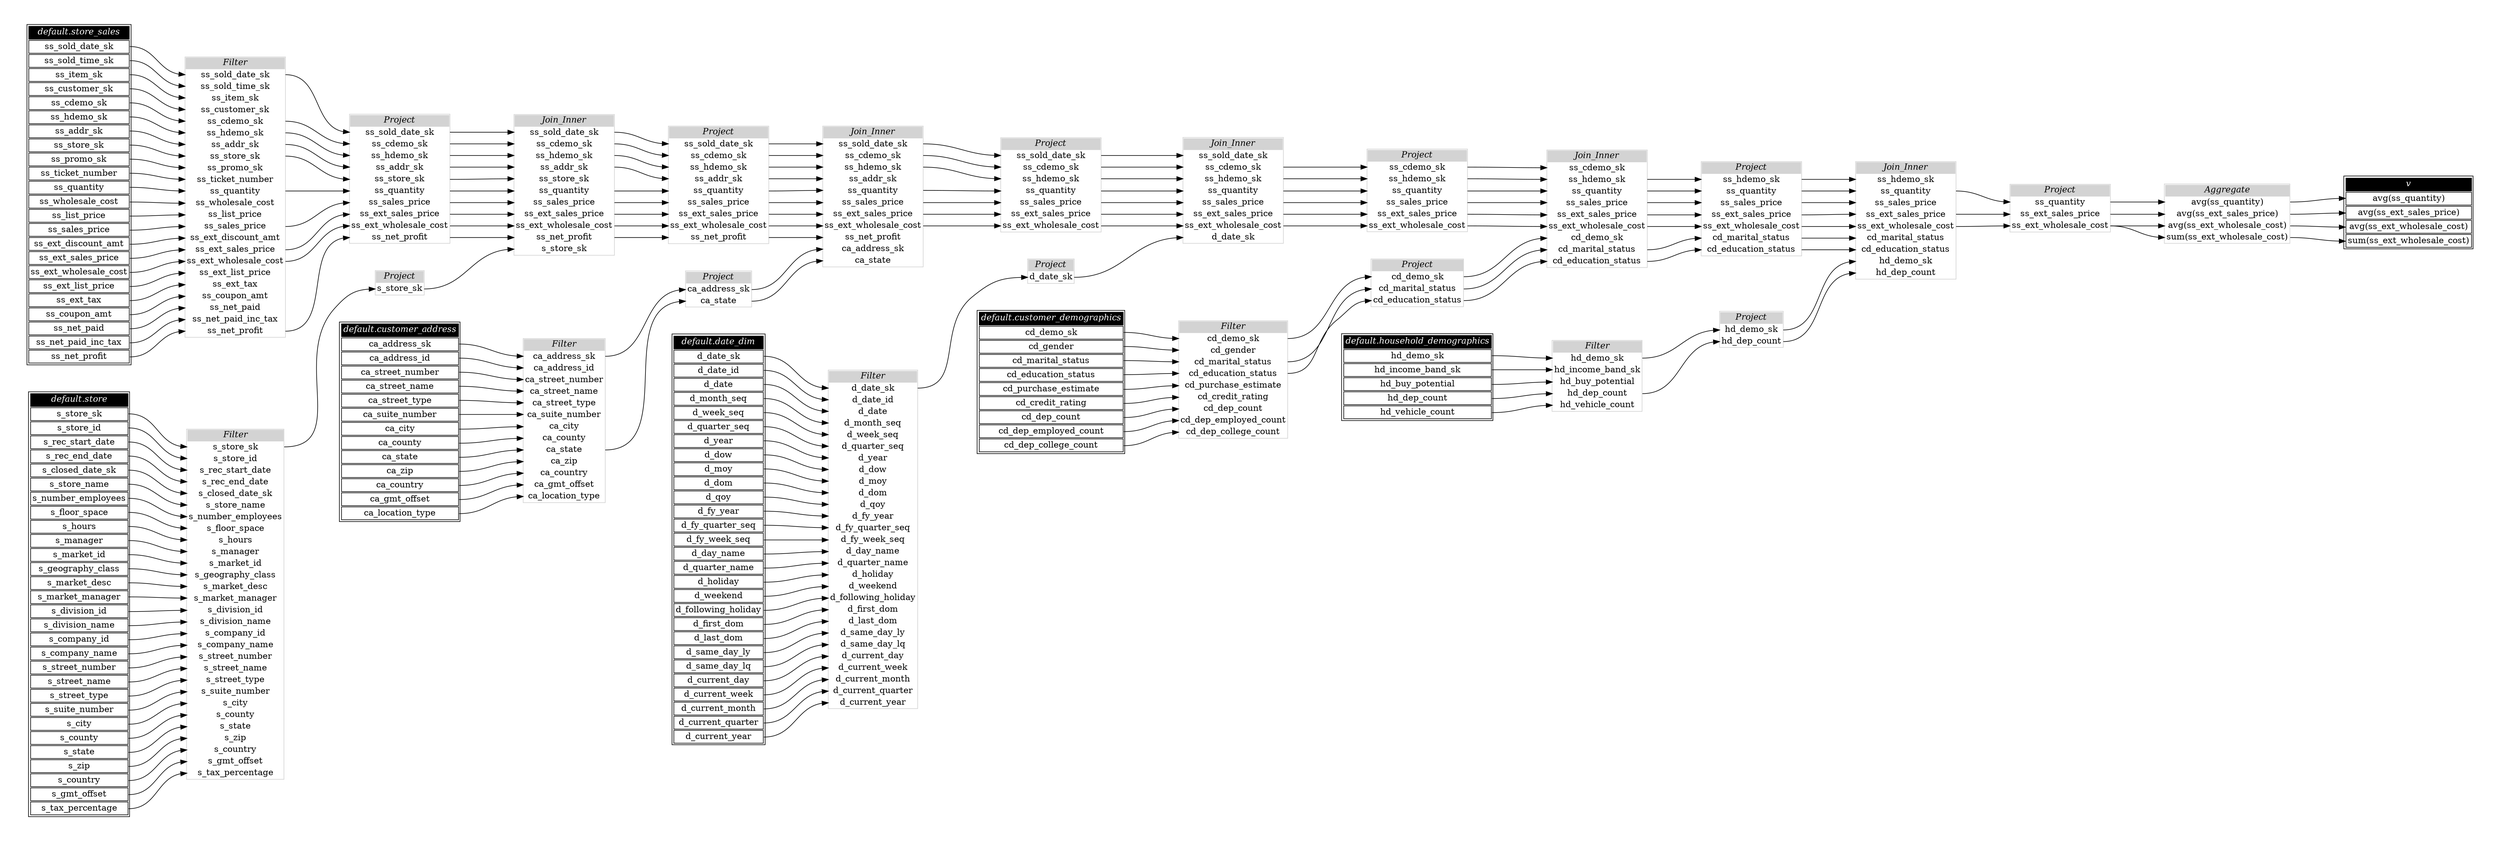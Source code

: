 // Automatically generated by TPCDSFlowTestSuite


digraph {
  graph [pad="0.5" nodesep="0.5" ranksep="1" fontname="Helvetica" rankdir=LR];
  node [shape=plaintext]

  
"Aggregate_4fe8ed6" [label=<
<table color="lightgray" border="1" cellborder="0" cellspacing="0">
  <tr><td bgcolor="lightgray" port="nodeName"><i>Aggregate</i></td></tr>
  <tr><td port="0">avg(ss_quantity)</td></tr>
<tr><td port="1">avg(ss_ext_sales_price)</td></tr>
<tr><td port="2">avg(ss_ext_wholesale_cost)</td></tr>
<tr><td port="3">sum(ss_ext_wholesale_cost)</td></tr>
</table>>];
     

"Filter_03a245e" [label=<
<table color="lightgray" border="1" cellborder="0" cellspacing="0">
  <tr><td bgcolor="lightgray" port="nodeName"><i>Filter</i></td></tr>
  <tr><td port="0">s_store_sk</td></tr>
<tr><td port="1">s_store_id</td></tr>
<tr><td port="2">s_rec_start_date</td></tr>
<tr><td port="3">s_rec_end_date</td></tr>
<tr><td port="4">s_closed_date_sk</td></tr>
<tr><td port="5">s_store_name</td></tr>
<tr><td port="6">s_number_employees</td></tr>
<tr><td port="7">s_floor_space</td></tr>
<tr><td port="8">s_hours</td></tr>
<tr><td port="9">s_manager</td></tr>
<tr><td port="10">s_market_id</td></tr>
<tr><td port="11">s_geography_class</td></tr>
<tr><td port="12">s_market_desc</td></tr>
<tr><td port="13">s_market_manager</td></tr>
<tr><td port="14">s_division_id</td></tr>
<tr><td port="15">s_division_name</td></tr>
<tr><td port="16">s_company_id</td></tr>
<tr><td port="17">s_company_name</td></tr>
<tr><td port="18">s_street_number</td></tr>
<tr><td port="19">s_street_name</td></tr>
<tr><td port="20">s_street_type</td></tr>
<tr><td port="21">s_suite_number</td></tr>
<tr><td port="22">s_city</td></tr>
<tr><td port="23">s_county</td></tr>
<tr><td port="24">s_state</td></tr>
<tr><td port="25">s_zip</td></tr>
<tr><td port="26">s_country</td></tr>
<tr><td port="27">s_gmt_offset</td></tr>
<tr><td port="28">s_tax_percentage</td></tr>
</table>>];
     

"Filter_1c937c6" [label=<
<table color="lightgray" border="1" cellborder="0" cellspacing="0">
  <tr><td bgcolor="lightgray" port="nodeName"><i>Filter</i></td></tr>
  <tr><td port="0">cd_demo_sk</td></tr>
<tr><td port="1">cd_gender</td></tr>
<tr><td port="2">cd_marital_status</td></tr>
<tr><td port="3">cd_education_status</td></tr>
<tr><td port="4">cd_purchase_estimate</td></tr>
<tr><td port="5">cd_credit_rating</td></tr>
<tr><td port="6">cd_dep_count</td></tr>
<tr><td port="7">cd_dep_employed_count</td></tr>
<tr><td port="8">cd_dep_college_count</td></tr>
</table>>];
     

"Filter_2954b8d" [label=<
<table color="lightgray" border="1" cellborder="0" cellspacing="0">
  <tr><td bgcolor="lightgray" port="nodeName"><i>Filter</i></td></tr>
  <tr><td port="0">ss_sold_date_sk</td></tr>
<tr><td port="1">ss_sold_time_sk</td></tr>
<tr><td port="2">ss_item_sk</td></tr>
<tr><td port="3">ss_customer_sk</td></tr>
<tr><td port="4">ss_cdemo_sk</td></tr>
<tr><td port="5">ss_hdemo_sk</td></tr>
<tr><td port="6">ss_addr_sk</td></tr>
<tr><td port="7">ss_store_sk</td></tr>
<tr><td port="8">ss_promo_sk</td></tr>
<tr><td port="9">ss_ticket_number</td></tr>
<tr><td port="10">ss_quantity</td></tr>
<tr><td port="11">ss_wholesale_cost</td></tr>
<tr><td port="12">ss_list_price</td></tr>
<tr><td port="13">ss_sales_price</td></tr>
<tr><td port="14">ss_ext_discount_amt</td></tr>
<tr><td port="15">ss_ext_sales_price</td></tr>
<tr><td port="16">ss_ext_wholesale_cost</td></tr>
<tr><td port="17">ss_ext_list_price</td></tr>
<tr><td port="18">ss_ext_tax</td></tr>
<tr><td port="19">ss_coupon_amt</td></tr>
<tr><td port="20">ss_net_paid</td></tr>
<tr><td port="21">ss_net_paid_inc_tax</td></tr>
<tr><td port="22">ss_net_profit</td></tr>
</table>>];
     

"Filter_2de8d31" [label=<
<table color="lightgray" border="1" cellborder="0" cellspacing="0">
  <tr><td bgcolor="lightgray" port="nodeName"><i>Filter</i></td></tr>
  <tr><td port="0">ca_address_sk</td></tr>
<tr><td port="1">ca_address_id</td></tr>
<tr><td port="2">ca_street_number</td></tr>
<tr><td port="3">ca_street_name</td></tr>
<tr><td port="4">ca_street_type</td></tr>
<tr><td port="5">ca_suite_number</td></tr>
<tr><td port="6">ca_city</td></tr>
<tr><td port="7">ca_county</td></tr>
<tr><td port="8">ca_state</td></tr>
<tr><td port="9">ca_zip</td></tr>
<tr><td port="10">ca_country</td></tr>
<tr><td port="11">ca_gmt_offset</td></tr>
<tr><td port="12">ca_location_type</td></tr>
</table>>];
     

"Filter_d6f7d6b" [label=<
<table color="lightgray" border="1" cellborder="0" cellspacing="0">
  <tr><td bgcolor="lightgray" port="nodeName"><i>Filter</i></td></tr>
  <tr><td port="0">d_date_sk</td></tr>
<tr><td port="1">d_date_id</td></tr>
<tr><td port="2">d_date</td></tr>
<tr><td port="3">d_month_seq</td></tr>
<tr><td port="4">d_week_seq</td></tr>
<tr><td port="5">d_quarter_seq</td></tr>
<tr><td port="6">d_year</td></tr>
<tr><td port="7">d_dow</td></tr>
<tr><td port="8">d_moy</td></tr>
<tr><td port="9">d_dom</td></tr>
<tr><td port="10">d_qoy</td></tr>
<tr><td port="11">d_fy_year</td></tr>
<tr><td port="12">d_fy_quarter_seq</td></tr>
<tr><td port="13">d_fy_week_seq</td></tr>
<tr><td port="14">d_day_name</td></tr>
<tr><td port="15">d_quarter_name</td></tr>
<tr><td port="16">d_holiday</td></tr>
<tr><td port="17">d_weekend</td></tr>
<tr><td port="18">d_following_holiday</td></tr>
<tr><td port="19">d_first_dom</td></tr>
<tr><td port="20">d_last_dom</td></tr>
<tr><td port="21">d_same_day_ly</td></tr>
<tr><td port="22">d_same_day_lq</td></tr>
<tr><td port="23">d_current_day</td></tr>
<tr><td port="24">d_current_week</td></tr>
<tr><td port="25">d_current_month</td></tr>
<tr><td port="26">d_current_quarter</td></tr>
<tr><td port="27">d_current_year</td></tr>
</table>>];
     

"Filter_d94a632" [label=<
<table color="lightgray" border="1" cellborder="0" cellspacing="0">
  <tr><td bgcolor="lightgray" port="nodeName"><i>Filter</i></td></tr>
  <tr><td port="0">hd_demo_sk</td></tr>
<tr><td port="1">hd_income_band_sk</td></tr>
<tr><td port="2">hd_buy_potential</td></tr>
<tr><td port="3">hd_dep_count</td></tr>
<tr><td port="4">hd_vehicle_count</td></tr>
</table>>];
     

"Join_Inner_3c968b0" [label=<
<table color="lightgray" border="1" cellborder="0" cellspacing="0">
  <tr><td bgcolor="lightgray" port="nodeName"><i>Join_Inner</i></td></tr>
  <tr><td port="0">ss_sold_date_sk</td></tr>
<tr><td port="1">ss_cdemo_sk</td></tr>
<tr><td port="2">ss_hdemo_sk</td></tr>
<tr><td port="3">ss_quantity</td></tr>
<tr><td port="4">ss_sales_price</td></tr>
<tr><td port="5">ss_ext_sales_price</td></tr>
<tr><td port="6">ss_ext_wholesale_cost</td></tr>
<tr><td port="7">d_date_sk</td></tr>
</table>>];
     

"Join_Inner_627352d" [label=<
<table color="lightgray" border="1" cellborder="0" cellspacing="0">
  <tr><td bgcolor="lightgray" port="nodeName"><i>Join_Inner</i></td></tr>
  <tr><td port="0">ss_sold_date_sk</td></tr>
<tr><td port="1">ss_cdemo_sk</td></tr>
<tr><td port="2">ss_hdemo_sk</td></tr>
<tr><td port="3">ss_addr_sk</td></tr>
<tr><td port="4">ss_store_sk</td></tr>
<tr><td port="5">ss_quantity</td></tr>
<tr><td port="6">ss_sales_price</td></tr>
<tr><td port="7">ss_ext_sales_price</td></tr>
<tr><td port="8">ss_ext_wholesale_cost</td></tr>
<tr><td port="9">ss_net_profit</td></tr>
<tr><td port="10">s_store_sk</td></tr>
</table>>];
     

"Join_Inner_6b334dd" [label=<
<table color="lightgray" border="1" cellborder="0" cellspacing="0">
  <tr><td bgcolor="lightgray" port="nodeName"><i>Join_Inner</i></td></tr>
  <tr><td port="0">ss_cdemo_sk</td></tr>
<tr><td port="1">ss_hdemo_sk</td></tr>
<tr><td port="2">ss_quantity</td></tr>
<tr><td port="3">ss_sales_price</td></tr>
<tr><td port="4">ss_ext_sales_price</td></tr>
<tr><td port="5">ss_ext_wholesale_cost</td></tr>
<tr><td port="6">cd_demo_sk</td></tr>
<tr><td port="7">cd_marital_status</td></tr>
<tr><td port="8">cd_education_status</td></tr>
</table>>];
     

"Join_Inner_71e9e6c" [label=<
<table color="lightgray" border="1" cellborder="0" cellspacing="0">
  <tr><td bgcolor="lightgray" port="nodeName"><i>Join_Inner</i></td></tr>
  <tr><td port="0">ss_sold_date_sk</td></tr>
<tr><td port="1">ss_cdemo_sk</td></tr>
<tr><td port="2">ss_hdemo_sk</td></tr>
<tr><td port="3">ss_addr_sk</td></tr>
<tr><td port="4">ss_quantity</td></tr>
<tr><td port="5">ss_sales_price</td></tr>
<tr><td port="6">ss_ext_sales_price</td></tr>
<tr><td port="7">ss_ext_wholesale_cost</td></tr>
<tr><td port="8">ss_net_profit</td></tr>
<tr><td port="9">ca_address_sk</td></tr>
<tr><td port="10">ca_state</td></tr>
</table>>];
     

"Join_Inner_9be5400" [label=<
<table color="lightgray" border="1" cellborder="0" cellspacing="0">
  <tr><td bgcolor="lightgray" port="nodeName"><i>Join_Inner</i></td></tr>
  <tr><td port="0">ss_hdemo_sk</td></tr>
<tr><td port="1">ss_quantity</td></tr>
<tr><td port="2">ss_sales_price</td></tr>
<tr><td port="3">ss_ext_sales_price</td></tr>
<tr><td port="4">ss_ext_wholesale_cost</td></tr>
<tr><td port="5">cd_marital_status</td></tr>
<tr><td port="6">cd_education_status</td></tr>
<tr><td port="7">hd_demo_sk</td></tr>
<tr><td port="8">hd_dep_count</td></tr>
</table>>];
     

"Project_062d167" [label=<
<table color="lightgray" border="1" cellborder="0" cellspacing="0">
  <tr><td bgcolor="lightgray" port="nodeName"><i>Project</i></td></tr>
  <tr><td port="0">ss_sold_date_sk</td></tr>
<tr><td port="1">ss_cdemo_sk</td></tr>
<tr><td port="2">ss_hdemo_sk</td></tr>
<tr><td port="3">ss_addr_sk</td></tr>
<tr><td port="4">ss_store_sk</td></tr>
<tr><td port="5">ss_quantity</td></tr>
<tr><td port="6">ss_sales_price</td></tr>
<tr><td port="7">ss_ext_sales_price</td></tr>
<tr><td port="8">ss_ext_wholesale_cost</td></tr>
<tr><td port="9">ss_net_profit</td></tr>
</table>>];
     

"Project_0e15ca3" [label=<
<table color="lightgray" border="1" cellborder="0" cellspacing="0">
  <tr><td bgcolor="lightgray" port="nodeName"><i>Project</i></td></tr>
  <tr><td port="0">ss_sold_date_sk</td></tr>
<tr><td port="1">ss_cdemo_sk</td></tr>
<tr><td port="2">ss_hdemo_sk</td></tr>
<tr><td port="3">ss_addr_sk</td></tr>
<tr><td port="4">ss_quantity</td></tr>
<tr><td port="5">ss_sales_price</td></tr>
<tr><td port="6">ss_ext_sales_price</td></tr>
<tr><td port="7">ss_ext_wholesale_cost</td></tr>
<tr><td port="8">ss_net_profit</td></tr>
</table>>];
     

"Project_24c1556" [label=<
<table color="lightgray" border="1" cellborder="0" cellspacing="0">
  <tr><td bgcolor="lightgray" port="nodeName"><i>Project</i></td></tr>
  <tr><td port="0">d_date_sk</td></tr>
</table>>];
     

"Project_2f62b59" [label=<
<table color="lightgray" border="1" cellborder="0" cellspacing="0">
  <tr><td bgcolor="lightgray" port="nodeName"><i>Project</i></td></tr>
  <tr><td port="0">cd_demo_sk</td></tr>
<tr><td port="1">cd_marital_status</td></tr>
<tr><td port="2">cd_education_status</td></tr>
</table>>];
     

"Project_34cc57b" [label=<
<table color="lightgray" border="1" cellborder="0" cellspacing="0">
  <tr><td bgcolor="lightgray" port="nodeName"><i>Project</i></td></tr>
  <tr><td port="0">ss_hdemo_sk</td></tr>
<tr><td port="1">ss_quantity</td></tr>
<tr><td port="2">ss_sales_price</td></tr>
<tr><td port="3">ss_ext_sales_price</td></tr>
<tr><td port="4">ss_ext_wholesale_cost</td></tr>
<tr><td port="5">cd_marital_status</td></tr>
<tr><td port="6">cd_education_status</td></tr>
</table>>];
     

"Project_391ef54" [label=<
<table color="lightgray" border="1" cellborder="0" cellspacing="0">
  <tr><td bgcolor="lightgray" port="nodeName"><i>Project</i></td></tr>
  <tr><td port="0">s_store_sk</td></tr>
</table>>];
     

"Project_41a00e2" [label=<
<table color="lightgray" border="1" cellborder="0" cellspacing="0">
  <tr><td bgcolor="lightgray" port="nodeName"><i>Project</i></td></tr>
  <tr><td port="0">ss_cdemo_sk</td></tr>
<tr><td port="1">ss_hdemo_sk</td></tr>
<tr><td port="2">ss_quantity</td></tr>
<tr><td port="3">ss_sales_price</td></tr>
<tr><td port="4">ss_ext_sales_price</td></tr>
<tr><td port="5">ss_ext_wholesale_cost</td></tr>
</table>>];
     

"Project_917690b" [label=<
<table color="lightgray" border="1" cellborder="0" cellspacing="0">
  <tr><td bgcolor="lightgray" port="nodeName"><i>Project</i></td></tr>
  <tr><td port="0">ss_quantity</td></tr>
<tr><td port="1">ss_ext_sales_price</td></tr>
<tr><td port="2">ss_ext_wholesale_cost</td></tr>
</table>>];
     

"Project_b7f3ad3" [label=<
<table color="lightgray" border="1" cellborder="0" cellspacing="0">
  <tr><td bgcolor="lightgray" port="nodeName"><i>Project</i></td></tr>
  <tr><td port="0">hd_demo_sk</td></tr>
<tr><td port="1">hd_dep_count</td></tr>
</table>>];
     

"Project_d21abef" [label=<
<table color="lightgray" border="1" cellborder="0" cellspacing="0">
  <tr><td bgcolor="lightgray" port="nodeName"><i>Project</i></td></tr>
  <tr><td port="0">ss_sold_date_sk</td></tr>
<tr><td port="1">ss_cdemo_sk</td></tr>
<tr><td port="2">ss_hdemo_sk</td></tr>
<tr><td port="3">ss_quantity</td></tr>
<tr><td port="4">ss_sales_price</td></tr>
<tr><td port="5">ss_ext_sales_price</td></tr>
<tr><td port="6">ss_ext_wholesale_cost</td></tr>
</table>>];
     

"Project_ee52fb8" [label=<
<table color="lightgray" border="1" cellborder="0" cellspacing="0">
  <tr><td bgcolor="lightgray" port="nodeName"><i>Project</i></td></tr>
  <tr><td port="0">ca_address_sk</td></tr>
<tr><td port="1">ca_state</td></tr>
</table>>];
     

"default.customer_address" [color="black" label=<
<table>
  <tr><td bgcolor="black" port="nodeName"><i><font color="white">default.customer_address</font></i></td></tr>
  <tr><td port="0">ca_address_sk</td></tr>
<tr><td port="1">ca_address_id</td></tr>
<tr><td port="2">ca_street_number</td></tr>
<tr><td port="3">ca_street_name</td></tr>
<tr><td port="4">ca_street_type</td></tr>
<tr><td port="5">ca_suite_number</td></tr>
<tr><td port="6">ca_city</td></tr>
<tr><td port="7">ca_county</td></tr>
<tr><td port="8">ca_state</td></tr>
<tr><td port="9">ca_zip</td></tr>
<tr><td port="10">ca_country</td></tr>
<tr><td port="11">ca_gmt_offset</td></tr>
<tr><td port="12">ca_location_type</td></tr>
</table>>];
     

"default.customer_demographics" [color="black" label=<
<table>
  <tr><td bgcolor="black" port="nodeName"><i><font color="white">default.customer_demographics</font></i></td></tr>
  <tr><td port="0">cd_demo_sk</td></tr>
<tr><td port="1">cd_gender</td></tr>
<tr><td port="2">cd_marital_status</td></tr>
<tr><td port="3">cd_education_status</td></tr>
<tr><td port="4">cd_purchase_estimate</td></tr>
<tr><td port="5">cd_credit_rating</td></tr>
<tr><td port="6">cd_dep_count</td></tr>
<tr><td port="7">cd_dep_employed_count</td></tr>
<tr><td port="8">cd_dep_college_count</td></tr>
</table>>];
     

"default.date_dim" [color="black" label=<
<table>
  <tr><td bgcolor="black" port="nodeName"><i><font color="white">default.date_dim</font></i></td></tr>
  <tr><td port="0">d_date_sk</td></tr>
<tr><td port="1">d_date_id</td></tr>
<tr><td port="2">d_date</td></tr>
<tr><td port="3">d_month_seq</td></tr>
<tr><td port="4">d_week_seq</td></tr>
<tr><td port="5">d_quarter_seq</td></tr>
<tr><td port="6">d_year</td></tr>
<tr><td port="7">d_dow</td></tr>
<tr><td port="8">d_moy</td></tr>
<tr><td port="9">d_dom</td></tr>
<tr><td port="10">d_qoy</td></tr>
<tr><td port="11">d_fy_year</td></tr>
<tr><td port="12">d_fy_quarter_seq</td></tr>
<tr><td port="13">d_fy_week_seq</td></tr>
<tr><td port="14">d_day_name</td></tr>
<tr><td port="15">d_quarter_name</td></tr>
<tr><td port="16">d_holiday</td></tr>
<tr><td port="17">d_weekend</td></tr>
<tr><td port="18">d_following_holiday</td></tr>
<tr><td port="19">d_first_dom</td></tr>
<tr><td port="20">d_last_dom</td></tr>
<tr><td port="21">d_same_day_ly</td></tr>
<tr><td port="22">d_same_day_lq</td></tr>
<tr><td port="23">d_current_day</td></tr>
<tr><td port="24">d_current_week</td></tr>
<tr><td port="25">d_current_month</td></tr>
<tr><td port="26">d_current_quarter</td></tr>
<tr><td port="27">d_current_year</td></tr>
</table>>];
     

"default.household_demographics" [color="black" label=<
<table>
  <tr><td bgcolor="black" port="nodeName"><i><font color="white">default.household_demographics</font></i></td></tr>
  <tr><td port="0">hd_demo_sk</td></tr>
<tr><td port="1">hd_income_band_sk</td></tr>
<tr><td port="2">hd_buy_potential</td></tr>
<tr><td port="3">hd_dep_count</td></tr>
<tr><td port="4">hd_vehicle_count</td></tr>
</table>>];
     

"default.store" [color="black" label=<
<table>
  <tr><td bgcolor="black" port="nodeName"><i><font color="white">default.store</font></i></td></tr>
  <tr><td port="0">s_store_sk</td></tr>
<tr><td port="1">s_store_id</td></tr>
<tr><td port="2">s_rec_start_date</td></tr>
<tr><td port="3">s_rec_end_date</td></tr>
<tr><td port="4">s_closed_date_sk</td></tr>
<tr><td port="5">s_store_name</td></tr>
<tr><td port="6">s_number_employees</td></tr>
<tr><td port="7">s_floor_space</td></tr>
<tr><td port="8">s_hours</td></tr>
<tr><td port="9">s_manager</td></tr>
<tr><td port="10">s_market_id</td></tr>
<tr><td port="11">s_geography_class</td></tr>
<tr><td port="12">s_market_desc</td></tr>
<tr><td port="13">s_market_manager</td></tr>
<tr><td port="14">s_division_id</td></tr>
<tr><td port="15">s_division_name</td></tr>
<tr><td port="16">s_company_id</td></tr>
<tr><td port="17">s_company_name</td></tr>
<tr><td port="18">s_street_number</td></tr>
<tr><td port="19">s_street_name</td></tr>
<tr><td port="20">s_street_type</td></tr>
<tr><td port="21">s_suite_number</td></tr>
<tr><td port="22">s_city</td></tr>
<tr><td port="23">s_county</td></tr>
<tr><td port="24">s_state</td></tr>
<tr><td port="25">s_zip</td></tr>
<tr><td port="26">s_country</td></tr>
<tr><td port="27">s_gmt_offset</td></tr>
<tr><td port="28">s_tax_percentage</td></tr>
</table>>];
     

"default.store_sales" [color="black" label=<
<table>
  <tr><td bgcolor="black" port="nodeName"><i><font color="white">default.store_sales</font></i></td></tr>
  <tr><td port="0">ss_sold_date_sk</td></tr>
<tr><td port="1">ss_sold_time_sk</td></tr>
<tr><td port="2">ss_item_sk</td></tr>
<tr><td port="3">ss_customer_sk</td></tr>
<tr><td port="4">ss_cdemo_sk</td></tr>
<tr><td port="5">ss_hdemo_sk</td></tr>
<tr><td port="6">ss_addr_sk</td></tr>
<tr><td port="7">ss_store_sk</td></tr>
<tr><td port="8">ss_promo_sk</td></tr>
<tr><td port="9">ss_ticket_number</td></tr>
<tr><td port="10">ss_quantity</td></tr>
<tr><td port="11">ss_wholesale_cost</td></tr>
<tr><td port="12">ss_list_price</td></tr>
<tr><td port="13">ss_sales_price</td></tr>
<tr><td port="14">ss_ext_discount_amt</td></tr>
<tr><td port="15">ss_ext_sales_price</td></tr>
<tr><td port="16">ss_ext_wholesale_cost</td></tr>
<tr><td port="17">ss_ext_list_price</td></tr>
<tr><td port="18">ss_ext_tax</td></tr>
<tr><td port="19">ss_coupon_amt</td></tr>
<tr><td port="20">ss_net_paid</td></tr>
<tr><td port="21">ss_net_paid_inc_tax</td></tr>
<tr><td port="22">ss_net_profit</td></tr>
</table>>];
     

"v" [color="black" label=<
<table>
  <tr><td bgcolor="black" port="nodeName"><i><font color="white">v</font></i></td></tr>
  <tr><td port="0">avg(ss_quantity)</td></tr>
<tr><td port="1">avg(ss_ext_sales_price)</td></tr>
<tr><td port="2">avg(ss_ext_wholesale_cost)</td></tr>
<tr><td port="3">sum(ss_ext_wholesale_cost)</td></tr>
</table>>];
     
  "Aggregate_4fe8ed6":0 -> "v":0;
"Aggregate_4fe8ed6":1 -> "v":1;
"Aggregate_4fe8ed6":2 -> "v":2;
"Aggregate_4fe8ed6":3 -> "v":3;
"Filter_03a245e":0 -> "Project_391ef54":0;
"Filter_1c937c6":0 -> "Project_2f62b59":0;
"Filter_1c937c6":2 -> "Project_2f62b59":1;
"Filter_1c937c6":3 -> "Project_2f62b59":2;
"Filter_2954b8d":0 -> "Project_062d167":0;
"Filter_2954b8d":10 -> "Project_062d167":5;
"Filter_2954b8d":13 -> "Project_062d167":6;
"Filter_2954b8d":15 -> "Project_062d167":7;
"Filter_2954b8d":16 -> "Project_062d167":8;
"Filter_2954b8d":22 -> "Project_062d167":9;
"Filter_2954b8d":4 -> "Project_062d167":1;
"Filter_2954b8d":5 -> "Project_062d167":2;
"Filter_2954b8d":6 -> "Project_062d167":3;
"Filter_2954b8d":7 -> "Project_062d167":4;
"Filter_2de8d31":0 -> "Project_ee52fb8":0;
"Filter_2de8d31":8 -> "Project_ee52fb8":1;
"Filter_d6f7d6b":0 -> "Project_24c1556":0;
"Filter_d94a632":0 -> "Project_b7f3ad3":0;
"Filter_d94a632":3 -> "Project_b7f3ad3":1;
"Join_Inner_3c968b0":1 -> "Project_41a00e2":0;
"Join_Inner_3c968b0":2 -> "Project_41a00e2":1;
"Join_Inner_3c968b0":3 -> "Project_41a00e2":2;
"Join_Inner_3c968b0":4 -> "Project_41a00e2":3;
"Join_Inner_3c968b0":5 -> "Project_41a00e2":4;
"Join_Inner_3c968b0":6 -> "Project_41a00e2":5;
"Join_Inner_627352d":0 -> "Project_0e15ca3":0;
"Join_Inner_627352d":1 -> "Project_0e15ca3":1;
"Join_Inner_627352d":2 -> "Project_0e15ca3":2;
"Join_Inner_627352d":3 -> "Project_0e15ca3":3;
"Join_Inner_627352d":5 -> "Project_0e15ca3":4;
"Join_Inner_627352d":6 -> "Project_0e15ca3":5;
"Join_Inner_627352d":7 -> "Project_0e15ca3":6;
"Join_Inner_627352d":8 -> "Project_0e15ca3":7;
"Join_Inner_627352d":9 -> "Project_0e15ca3":8;
"Join_Inner_6b334dd":1 -> "Project_34cc57b":0;
"Join_Inner_6b334dd":2 -> "Project_34cc57b":1;
"Join_Inner_6b334dd":3 -> "Project_34cc57b":2;
"Join_Inner_6b334dd":4 -> "Project_34cc57b":3;
"Join_Inner_6b334dd":5 -> "Project_34cc57b":4;
"Join_Inner_6b334dd":7 -> "Project_34cc57b":5;
"Join_Inner_6b334dd":8 -> "Project_34cc57b":6;
"Join_Inner_71e9e6c":0 -> "Project_d21abef":0;
"Join_Inner_71e9e6c":1 -> "Project_d21abef":1;
"Join_Inner_71e9e6c":2 -> "Project_d21abef":2;
"Join_Inner_71e9e6c":4 -> "Project_d21abef":3;
"Join_Inner_71e9e6c":5 -> "Project_d21abef":4;
"Join_Inner_71e9e6c":6 -> "Project_d21abef":5;
"Join_Inner_71e9e6c":7 -> "Project_d21abef":6;
"Join_Inner_9be5400":1 -> "Project_917690b":0;
"Join_Inner_9be5400":3 -> "Project_917690b":1;
"Join_Inner_9be5400":4 -> "Project_917690b":2;
"Project_062d167":0 -> "Join_Inner_627352d":0;
"Project_062d167":1 -> "Join_Inner_627352d":1;
"Project_062d167":2 -> "Join_Inner_627352d":2;
"Project_062d167":3 -> "Join_Inner_627352d":3;
"Project_062d167":4 -> "Join_Inner_627352d":4;
"Project_062d167":5 -> "Join_Inner_627352d":5;
"Project_062d167":6 -> "Join_Inner_627352d":6;
"Project_062d167":7 -> "Join_Inner_627352d":7;
"Project_062d167":8 -> "Join_Inner_627352d":8;
"Project_062d167":9 -> "Join_Inner_627352d":9;
"Project_0e15ca3":0 -> "Join_Inner_71e9e6c":0;
"Project_0e15ca3":1 -> "Join_Inner_71e9e6c":1;
"Project_0e15ca3":2 -> "Join_Inner_71e9e6c":2;
"Project_0e15ca3":3 -> "Join_Inner_71e9e6c":3;
"Project_0e15ca3":4 -> "Join_Inner_71e9e6c":4;
"Project_0e15ca3":5 -> "Join_Inner_71e9e6c":5;
"Project_0e15ca3":6 -> "Join_Inner_71e9e6c":6;
"Project_0e15ca3":7 -> "Join_Inner_71e9e6c":7;
"Project_0e15ca3":8 -> "Join_Inner_71e9e6c":8;
"Project_24c1556":0 -> "Join_Inner_3c968b0":7;
"Project_2f62b59":0 -> "Join_Inner_6b334dd":6;
"Project_2f62b59":1 -> "Join_Inner_6b334dd":7;
"Project_2f62b59":2 -> "Join_Inner_6b334dd":8;
"Project_34cc57b":0 -> "Join_Inner_9be5400":0;
"Project_34cc57b":1 -> "Join_Inner_9be5400":1;
"Project_34cc57b":2 -> "Join_Inner_9be5400":2;
"Project_34cc57b":3 -> "Join_Inner_9be5400":3;
"Project_34cc57b":4 -> "Join_Inner_9be5400":4;
"Project_34cc57b":5 -> "Join_Inner_9be5400":5;
"Project_34cc57b":6 -> "Join_Inner_9be5400":6;
"Project_391ef54":0 -> "Join_Inner_627352d":10;
"Project_41a00e2":0 -> "Join_Inner_6b334dd":0;
"Project_41a00e2":1 -> "Join_Inner_6b334dd":1;
"Project_41a00e2":2 -> "Join_Inner_6b334dd":2;
"Project_41a00e2":3 -> "Join_Inner_6b334dd":3;
"Project_41a00e2":4 -> "Join_Inner_6b334dd":4;
"Project_41a00e2":5 -> "Join_Inner_6b334dd":5;
"Project_917690b":0 -> "Aggregate_4fe8ed6":0;
"Project_917690b":1 -> "Aggregate_4fe8ed6":1;
"Project_917690b":2 -> "Aggregate_4fe8ed6":2;
"Project_917690b":2 -> "Aggregate_4fe8ed6":3;
"Project_b7f3ad3":0 -> "Join_Inner_9be5400":7;
"Project_b7f3ad3":1 -> "Join_Inner_9be5400":8;
"Project_d21abef":0 -> "Join_Inner_3c968b0":0;
"Project_d21abef":1 -> "Join_Inner_3c968b0":1;
"Project_d21abef":2 -> "Join_Inner_3c968b0":2;
"Project_d21abef":3 -> "Join_Inner_3c968b0":3;
"Project_d21abef":4 -> "Join_Inner_3c968b0":4;
"Project_d21abef":5 -> "Join_Inner_3c968b0":5;
"Project_d21abef":6 -> "Join_Inner_3c968b0":6;
"Project_ee52fb8":0 -> "Join_Inner_71e9e6c":9;
"Project_ee52fb8":1 -> "Join_Inner_71e9e6c":10;
"default.customer_address":0 -> "Filter_2de8d31":0;
"default.customer_address":1 -> "Filter_2de8d31":1;
"default.customer_address":10 -> "Filter_2de8d31":10;
"default.customer_address":11 -> "Filter_2de8d31":11;
"default.customer_address":12 -> "Filter_2de8d31":12;
"default.customer_address":2 -> "Filter_2de8d31":2;
"default.customer_address":3 -> "Filter_2de8d31":3;
"default.customer_address":4 -> "Filter_2de8d31":4;
"default.customer_address":5 -> "Filter_2de8d31":5;
"default.customer_address":6 -> "Filter_2de8d31":6;
"default.customer_address":7 -> "Filter_2de8d31":7;
"default.customer_address":8 -> "Filter_2de8d31":8;
"default.customer_address":9 -> "Filter_2de8d31":9;
"default.customer_demographics":0 -> "Filter_1c937c6":0;
"default.customer_demographics":1 -> "Filter_1c937c6":1;
"default.customer_demographics":2 -> "Filter_1c937c6":2;
"default.customer_demographics":3 -> "Filter_1c937c6":3;
"default.customer_demographics":4 -> "Filter_1c937c6":4;
"default.customer_demographics":5 -> "Filter_1c937c6":5;
"default.customer_demographics":6 -> "Filter_1c937c6":6;
"default.customer_demographics":7 -> "Filter_1c937c6":7;
"default.customer_demographics":8 -> "Filter_1c937c6":8;
"default.date_dim":0 -> "Filter_d6f7d6b":0;
"default.date_dim":1 -> "Filter_d6f7d6b":1;
"default.date_dim":10 -> "Filter_d6f7d6b":10;
"default.date_dim":11 -> "Filter_d6f7d6b":11;
"default.date_dim":12 -> "Filter_d6f7d6b":12;
"default.date_dim":13 -> "Filter_d6f7d6b":13;
"default.date_dim":14 -> "Filter_d6f7d6b":14;
"default.date_dim":15 -> "Filter_d6f7d6b":15;
"default.date_dim":16 -> "Filter_d6f7d6b":16;
"default.date_dim":17 -> "Filter_d6f7d6b":17;
"default.date_dim":18 -> "Filter_d6f7d6b":18;
"default.date_dim":19 -> "Filter_d6f7d6b":19;
"default.date_dim":2 -> "Filter_d6f7d6b":2;
"default.date_dim":20 -> "Filter_d6f7d6b":20;
"default.date_dim":21 -> "Filter_d6f7d6b":21;
"default.date_dim":22 -> "Filter_d6f7d6b":22;
"default.date_dim":23 -> "Filter_d6f7d6b":23;
"default.date_dim":24 -> "Filter_d6f7d6b":24;
"default.date_dim":25 -> "Filter_d6f7d6b":25;
"default.date_dim":26 -> "Filter_d6f7d6b":26;
"default.date_dim":27 -> "Filter_d6f7d6b":27;
"default.date_dim":3 -> "Filter_d6f7d6b":3;
"default.date_dim":4 -> "Filter_d6f7d6b":4;
"default.date_dim":5 -> "Filter_d6f7d6b":5;
"default.date_dim":6 -> "Filter_d6f7d6b":6;
"default.date_dim":7 -> "Filter_d6f7d6b":7;
"default.date_dim":8 -> "Filter_d6f7d6b":8;
"default.date_dim":9 -> "Filter_d6f7d6b":9;
"default.household_demographics":0 -> "Filter_d94a632":0;
"default.household_demographics":1 -> "Filter_d94a632":1;
"default.household_demographics":2 -> "Filter_d94a632":2;
"default.household_demographics":3 -> "Filter_d94a632":3;
"default.household_demographics":4 -> "Filter_d94a632":4;
"default.store":0 -> "Filter_03a245e":0;
"default.store":1 -> "Filter_03a245e":1;
"default.store":10 -> "Filter_03a245e":10;
"default.store":11 -> "Filter_03a245e":11;
"default.store":12 -> "Filter_03a245e":12;
"default.store":13 -> "Filter_03a245e":13;
"default.store":14 -> "Filter_03a245e":14;
"default.store":15 -> "Filter_03a245e":15;
"default.store":16 -> "Filter_03a245e":16;
"default.store":17 -> "Filter_03a245e":17;
"default.store":18 -> "Filter_03a245e":18;
"default.store":19 -> "Filter_03a245e":19;
"default.store":2 -> "Filter_03a245e":2;
"default.store":20 -> "Filter_03a245e":20;
"default.store":21 -> "Filter_03a245e":21;
"default.store":22 -> "Filter_03a245e":22;
"default.store":23 -> "Filter_03a245e":23;
"default.store":24 -> "Filter_03a245e":24;
"default.store":25 -> "Filter_03a245e":25;
"default.store":26 -> "Filter_03a245e":26;
"default.store":27 -> "Filter_03a245e":27;
"default.store":28 -> "Filter_03a245e":28;
"default.store":3 -> "Filter_03a245e":3;
"default.store":4 -> "Filter_03a245e":4;
"default.store":5 -> "Filter_03a245e":5;
"default.store":6 -> "Filter_03a245e":6;
"default.store":7 -> "Filter_03a245e":7;
"default.store":8 -> "Filter_03a245e":8;
"default.store":9 -> "Filter_03a245e":9;
"default.store_sales":0 -> "Filter_2954b8d":0;
"default.store_sales":1 -> "Filter_2954b8d":1;
"default.store_sales":10 -> "Filter_2954b8d":10;
"default.store_sales":11 -> "Filter_2954b8d":11;
"default.store_sales":12 -> "Filter_2954b8d":12;
"default.store_sales":13 -> "Filter_2954b8d":13;
"default.store_sales":14 -> "Filter_2954b8d":14;
"default.store_sales":15 -> "Filter_2954b8d":15;
"default.store_sales":16 -> "Filter_2954b8d":16;
"default.store_sales":17 -> "Filter_2954b8d":17;
"default.store_sales":18 -> "Filter_2954b8d":18;
"default.store_sales":19 -> "Filter_2954b8d":19;
"default.store_sales":2 -> "Filter_2954b8d":2;
"default.store_sales":20 -> "Filter_2954b8d":20;
"default.store_sales":21 -> "Filter_2954b8d":21;
"default.store_sales":22 -> "Filter_2954b8d":22;
"default.store_sales":3 -> "Filter_2954b8d":3;
"default.store_sales":4 -> "Filter_2954b8d":4;
"default.store_sales":5 -> "Filter_2954b8d":5;
"default.store_sales":6 -> "Filter_2954b8d":6;
"default.store_sales":7 -> "Filter_2954b8d":7;
"default.store_sales":8 -> "Filter_2954b8d":8;
"default.store_sales":9 -> "Filter_2954b8d":9;
}
       
